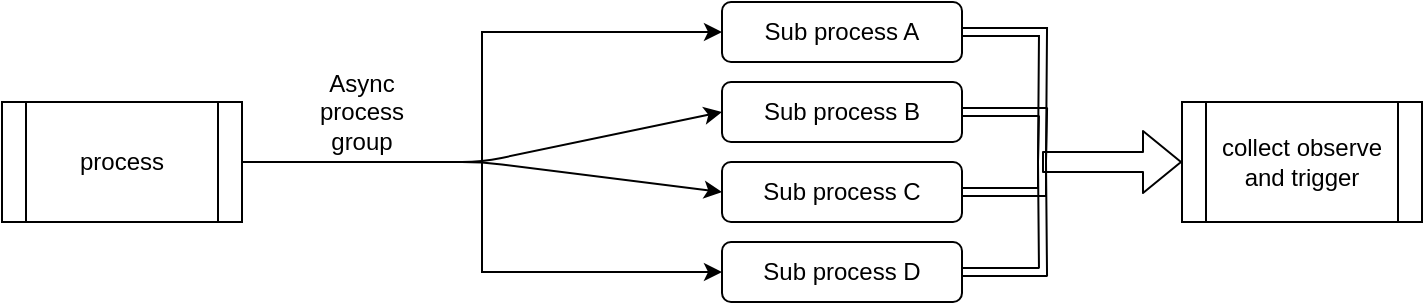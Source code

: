 <mxfile version="13.1.3">
    <diagram id="7L3Ex4eGD3U3bM2Hzkxt" name="Page-1">
        <mxGraphModel dx="468" dy="526" grid="1" gridSize="10" guides="1" tooltips="1" connect="1" arrows="1" fold="1" page="1" pageScale="1" pageWidth="827" pageHeight="1169" math="0" shadow="0">
            <root>
                <mxCell id="0"/>
                <mxCell id="1" parent="0"/>
                <mxCell id="igiyGme_DmuG0uUUi2P2-1" style="edgeStyle=orthogonalEdgeStyle;rounded=0;orthogonalLoop=1;jettySize=auto;html=1;entryX=0;entryY=0.5;entryDx=0;entryDy=0;" parent="1" source="igiyGme_DmuG0uUUi2P2-2" target="igiyGme_DmuG0uUUi2P2-4" edge="1">
                    <mxGeometry relative="1" as="geometry"/>
                </mxCell>
                <mxCell id="igiyGme_DmuG0uUUi2P2-2" value="process" style="shape=process;whiteSpace=wrap;html=1;backgroundOutline=1;" parent="1" vertex="1">
                    <mxGeometry x="40" y="90" width="120" height="60" as="geometry"/>
                </mxCell>
                <mxCell id="igiyGme_DmuG0uUUi2P2-3" style="edgeStyle=orthogonalEdgeStyle;rounded=0;orthogonalLoop=1;jettySize=auto;html=1;exitX=1;exitY=0.5;exitDx=0;exitDy=0;shape=link;" parent="1" source="igiyGme_DmuG0uUUi2P2-4" edge="1">
                    <mxGeometry relative="1" as="geometry">
                        <mxPoint x="560" y="120" as="targetPoint"/>
                    </mxGeometry>
                </mxCell>
                <mxCell id="igiyGme_DmuG0uUUi2P2-4" value="Sub process A" style="rounded=1;whiteSpace=wrap;html=1;" parent="1" vertex="1">
                    <mxGeometry x="400" y="40" width="120" height="30" as="geometry"/>
                </mxCell>
                <mxCell id="igiyGme_DmuG0uUUi2P2-5" style="edgeStyle=orthogonalEdgeStyle;rounded=0;orthogonalLoop=1;jettySize=auto;html=1;exitX=1;exitY=0.5;exitDx=0;exitDy=0;shape=link;" parent="1" source="igiyGme_DmuG0uUUi2P2-6" edge="1">
                    <mxGeometry relative="1" as="geometry">
                        <mxPoint x="560" y="120" as="targetPoint"/>
                    </mxGeometry>
                </mxCell>
                <mxCell id="igiyGme_DmuG0uUUi2P2-6" value="Sub process B" style="rounded=1;whiteSpace=wrap;html=1;" parent="1" vertex="1">
                    <mxGeometry x="400" y="80" width="120" height="30" as="geometry"/>
                </mxCell>
                <mxCell id="igiyGme_DmuG0uUUi2P2-7" style="edgeStyle=orthogonalEdgeStyle;rounded=0;orthogonalLoop=1;jettySize=auto;html=1;exitX=1;exitY=0.5;exitDx=0;exitDy=0;shape=link;" parent="1" source="igiyGme_DmuG0uUUi2P2-8" edge="1">
                    <mxGeometry relative="1" as="geometry">
                        <mxPoint x="560" y="120" as="targetPoint"/>
                        <Array as="points">
                            <mxPoint x="560" y="135"/>
                        </Array>
                    </mxGeometry>
                </mxCell>
                <mxCell id="igiyGme_DmuG0uUUi2P2-8" value="Sub process C" style="rounded=1;whiteSpace=wrap;html=1;" parent="1" vertex="1">
                    <mxGeometry x="400" y="120" width="120" height="30" as="geometry"/>
                </mxCell>
                <mxCell id="igiyGme_DmuG0uUUi2P2-9" style="edgeStyle=orthogonalEdgeStyle;rounded=0;orthogonalLoop=1;jettySize=auto;html=1;exitX=1;exitY=0.5;exitDx=0;exitDy=0;shape=link;" parent="1" source="igiyGme_DmuG0uUUi2P2-10" edge="1">
                    <mxGeometry relative="1" as="geometry">
                        <mxPoint x="560" y="120" as="targetPoint"/>
                    </mxGeometry>
                </mxCell>
                <mxCell id="igiyGme_DmuG0uUUi2P2-10" value="Sub process D" style="rounded=1;whiteSpace=wrap;html=1;" parent="1" vertex="1">
                    <mxGeometry x="400" y="160" width="120" height="30" as="geometry"/>
                </mxCell>
                <mxCell id="igiyGme_DmuG0uUUi2P2-11" value="" style="endArrow=classic;html=1;exitX=1;exitY=0.5;exitDx=0;exitDy=0;entryX=0;entryY=0.5;entryDx=0;entryDy=0;" parent="1" source="igiyGme_DmuG0uUUi2P2-2" target="igiyGme_DmuG0uUUi2P2-6" edge="1">
                    <mxGeometry width="50" height="50" relative="1" as="geometry">
                        <mxPoint x="390" y="360" as="sourcePoint"/>
                        <mxPoint x="440" y="310" as="targetPoint"/>
                        <Array as="points">
                            <mxPoint x="280" y="120"/>
                        </Array>
                    </mxGeometry>
                </mxCell>
                <mxCell id="igiyGme_DmuG0uUUi2P2-12" value="" style="endArrow=classic;html=1;exitX=1;exitY=0.5;exitDx=0;exitDy=0;entryX=0;entryY=0.5;entryDx=0;entryDy=0;" parent="1" source="igiyGme_DmuG0uUUi2P2-2" target="igiyGme_DmuG0uUUi2P2-8" edge="1">
                    <mxGeometry width="50" height="50" relative="1" as="geometry">
                        <mxPoint x="390" y="360" as="sourcePoint"/>
                        <mxPoint x="440" y="310" as="targetPoint"/>
                        <Array as="points">
                            <mxPoint x="280" y="120"/>
                        </Array>
                    </mxGeometry>
                </mxCell>
                <mxCell id="igiyGme_DmuG0uUUi2P2-13" value="" style="endArrow=classic;html=1;exitX=1;exitY=0.5;exitDx=0;exitDy=0;entryX=0;entryY=0.5;entryDx=0;entryDy=0;rounded=0;" parent="1" source="igiyGme_DmuG0uUUi2P2-2" target="igiyGme_DmuG0uUUi2P2-10" edge="1">
                    <mxGeometry width="50" height="50" relative="1" as="geometry">
                        <mxPoint x="390" y="360" as="sourcePoint"/>
                        <mxPoint x="440" y="310" as="targetPoint"/>
                        <Array as="points">
                            <mxPoint x="280" y="120"/>
                            <mxPoint x="280" y="175"/>
                        </Array>
                    </mxGeometry>
                </mxCell>
                <mxCell id="igiyGme_DmuG0uUUi2P2-14" value="Async process group" style="text;html=1;strokeColor=none;fillColor=none;align=center;verticalAlign=middle;whiteSpace=wrap;rounded=0;" parent="1" vertex="1">
                    <mxGeometry x="200" y="85" width="40" height="20" as="geometry"/>
                </mxCell>
                <mxCell id="igiyGme_DmuG0uUUi2P2-15" value="collect observe and trigger" style="shape=process;whiteSpace=wrap;html=1;backgroundOutline=1;" parent="1" vertex="1">
                    <mxGeometry x="630" y="90" width="120" height="60" as="geometry"/>
                </mxCell>
                <mxCell id="igiyGme_DmuG0uUUi2P2-16" value="" style="endArrow=classic;html=1;entryX=0;entryY=0.5;entryDx=0;entryDy=0;shape=flexArrow;" parent="1" target="igiyGme_DmuG0uUUi2P2-15" edge="1">
                    <mxGeometry width="50" height="50" relative="1" as="geometry">
                        <mxPoint x="560" y="120" as="sourcePoint"/>
                        <mxPoint x="440" y="310" as="targetPoint"/>
                    </mxGeometry>
                </mxCell>
            </root>
        </mxGraphModel>
    </diagram>
</mxfile>